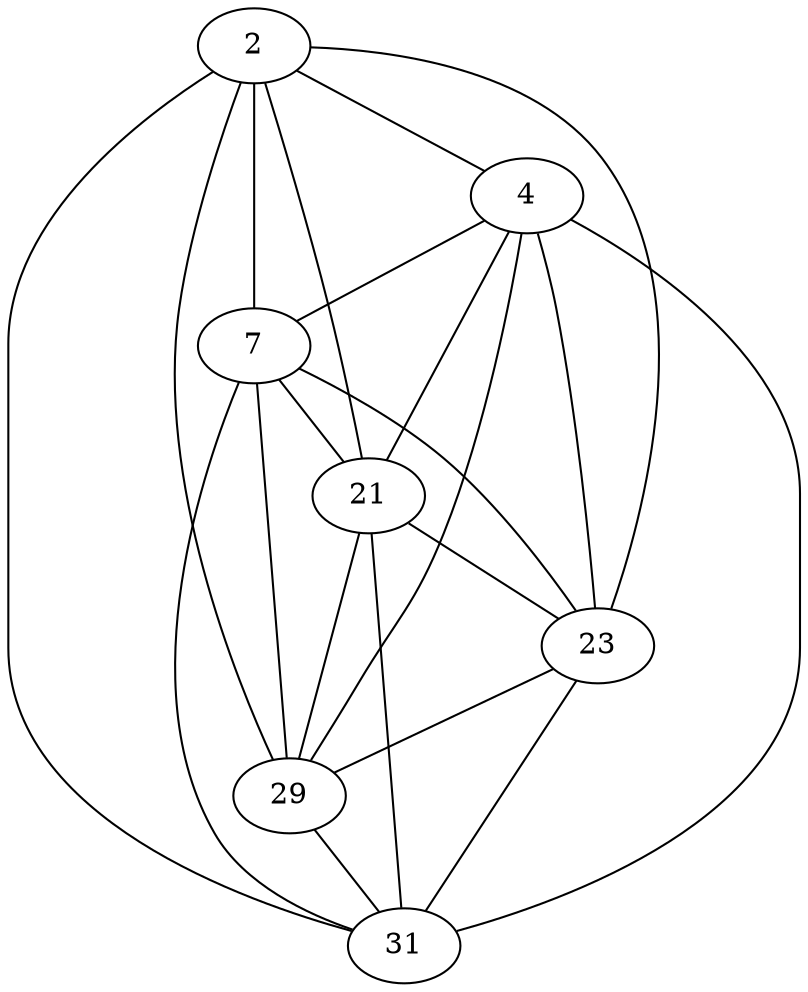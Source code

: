strict graph "" {
	2	[labels=wanted,
		lem=want,
		pos=VERB,
		tag=VBD];
	4	[labels=see,
		lem=see,
		pos=VERB,
		tag=VB];
	2 -- 4	[weight=2.0];
	7	[labels=printer,
		lem=printer,
		pos=NOUN,
		tag=NN];
	2 -- 7	[weight=5.0];
	21	[labels=rebooted,
		lem=reboot,
		pos=VERB,
		tag=VBD];
	2 -- 21	[weight=7];
	23	[labels=computer,
		lem=computer,
		pos=NOUN,
		tag=NN];
	2 -- 23	[weight=7.0];
	29	[labels=checked,
		lem=check,
		pos=VERB,
		tag=VBD];
	2 -- 29	[weight=8];
	31	[labels=cables,
		lem=cable,
		pos=NOUN,
		tag=NNS];
	2 -- 31	[weight=6.0];
	4 -- 7	[weight=3.0];
	4 -- 21	[weight=9];
	4 -- 23	[weight=9.0];
	4 -- 29	[weight=10];
	4 -- 31	[weight=8.0];
	7 -- 21	[weight=9.0];
	7 -- 23	[weight=9.0];
	7 -- 29	[weight=10.0];
	7 -- 31	[weight=8.0];
	21 -- 23	[weight=3];
	21 -- 29	[weight=7];
	21 -- 31	[weight=5.0];
	23 -- 29	[weight=5.0];
	23 -- 31	[weight=5.0];
	29 -- 31	[weight=2.0];
}

